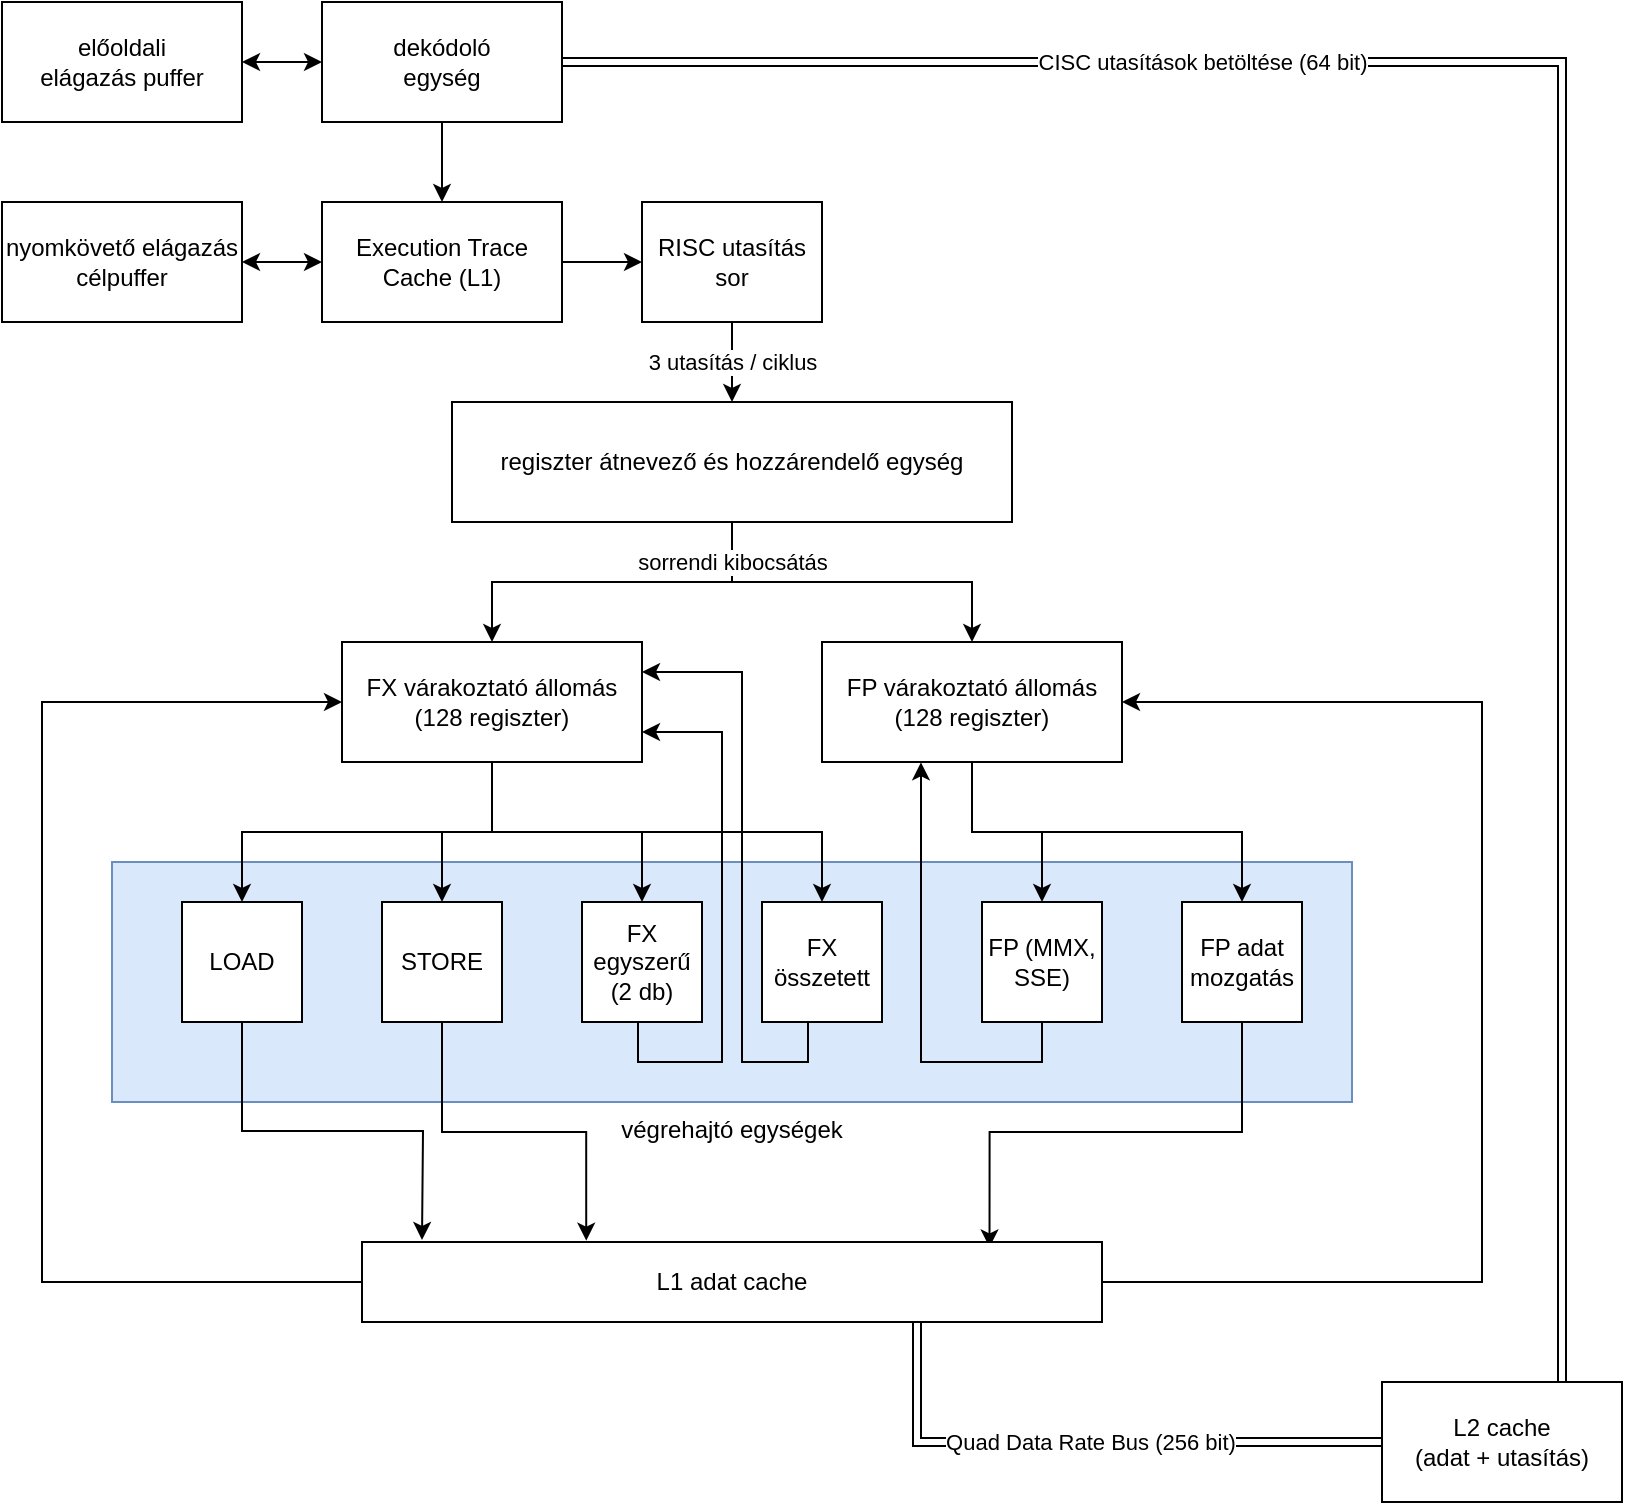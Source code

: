 <mxfile version="14.6.0" type="device"><diagram id="enTeX0fFoq3BzntorAyA" name="Page-1"><mxGraphModel dx="1409" dy="733" grid="1" gridSize="10" guides="1" tooltips="1" connect="1" arrows="1" fold="1" page="1" pageScale="1" pageWidth="2336" pageHeight="1654" math="0" shadow="0"><root><mxCell id="0"/><mxCell id="1" parent="0"/><mxCell id="G8WVqcD0UJwGU-Q0H8wy-22" value="végrehajtó egységek" style="rounded=0;whiteSpace=wrap;html=1;fillColor=#dae8fc;strokeColor=#6c8ebf;labelPosition=center;verticalLabelPosition=bottom;align=center;verticalAlign=top;" vertex="1" parent="1"><mxGeometry x="435" y="610" width="620" height="120" as="geometry"/></mxCell><mxCell id="G8WVqcD0UJwGU-Q0H8wy-3" style="edgeStyle=orthogonalEdgeStyle;rounded=0;orthogonalLoop=1;jettySize=auto;html=1;exitX=1;exitY=0.5;exitDx=0;exitDy=0;entryX=0;entryY=0.5;entryDx=0;entryDy=0;startArrow=classic;startFill=1;" edge="1" parent="1" source="G8WVqcD0UJwGU-Q0H8wy-1" target="G8WVqcD0UJwGU-Q0H8wy-2"><mxGeometry relative="1" as="geometry"/></mxCell><mxCell id="G8WVqcD0UJwGU-Q0H8wy-1" value="&lt;div&gt;előoldali&lt;/div&gt;&lt;div&gt;elágazás puffer&lt;br&gt;&lt;/div&gt;" style="rounded=0;whiteSpace=wrap;html=1;" vertex="1" parent="1"><mxGeometry x="380" y="180" width="120" height="60" as="geometry"/></mxCell><mxCell id="G8WVqcD0UJwGU-Q0H8wy-7" style="edgeStyle=orthogonalEdgeStyle;rounded=0;orthogonalLoop=1;jettySize=auto;html=1;exitX=0.5;exitY=1;exitDx=0;exitDy=0;entryX=0.5;entryY=0;entryDx=0;entryDy=0;startArrow=none;startFill=0;" edge="1" parent="1" source="G8WVqcD0UJwGU-Q0H8wy-2" target="G8WVqcD0UJwGU-Q0H8wy-5"><mxGeometry relative="1" as="geometry"/></mxCell><mxCell id="G8WVqcD0UJwGU-Q0H8wy-2" value="&lt;div&gt;dekódoló&lt;/div&gt;&lt;div&gt;egység&lt;br&gt;&lt;/div&gt;" style="rounded=0;whiteSpace=wrap;html=1;" vertex="1" parent="1"><mxGeometry x="540" y="180" width="120" height="60" as="geometry"/></mxCell><mxCell id="G8WVqcD0UJwGU-Q0H8wy-6" style="edgeStyle=orthogonalEdgeStyle;rounded=0;orthogonalLoop=1;jettySize=auto;html=1;exitX=1;exitY=0.5;exitDx=0;exitDy=0;entryX=0;entryY=0.5;entryDx=0;entryDy=0;startArrow=classic;startFill=1;" edge="1" parent="1" source="G8WVqcD0UJwGU-Q0H8wy-4" target="G8WVqcD0UJwGU-Q0H8wy-5"><mxGeometry relative="1" as="geometry"/></mxCell><mxCell id="G8WVqcD0UJwGU-Q0H8wy-4" value="nyomkövető elágazás célpuffer" style="rounded=0;whiteSpace=wrap;html=1;" vertex="1" parent="1"><mxGeometry x="380" y="280" width="120" height="60" as="geometry"/></mxCell><mxCell id="G8WVqcD0UJwGU-Q0H8wy-9" style="edgeStyle=orthogonalEdgeStyle;rounded=0;orthogonalLoop=1;jettySize=auto;html=1;exitX=1;exitY=0.5;exitDx=0;exitDy=0;entryX=0;entryY=0.5;entryDx=0;entryDy=0;startArrow=none;startFill=0;" edge="1" parent="1" source="G8WVqcD0UJwGU-Q0H8wy-5" target="G8WVqcD0UJwGU-Q0H8wy-8"><mxGeometry relative="1" as="geometry"/></mxCell><mxCell id="G8WVqcD0UJwGU-Q0H8wy-5" value="Execution Trace Cache (L1)" style="rounded=0;whiteSpace=wrap;html=1;" vertex="1" parent="1"><mxGeometry x="540" y="280" width="120" height="60" as="geometry"/></mxCell><mxCell id="G8WVqcD0UJwGU-Q0H8wy-11" value="3 utasítás / ciklus" style="edgeStyle=orthogonalEdgeStyle;rounded=0;orthogonalLoop=1;jettySize=auto;html=1;exitX=0.5;exitY=1;exitDx=0;exitDy=0;entryX=0.5;entryY=0;entryDx=0;entryDy=0;startArrow=none;startFill=0;" edge="1" parent="1" source="G8WVqcD0UJwGU-Q0H8wy-8" target="G8WVqcD0UJwGU-Q0H8wy-10"><mxGeometry relative="1" as="geometry"/></mxCell><mxCell id="G8WVqcD0UJwGU-Q0H8wy-8" value="RISC utasítás sor" style="rounded=0;whiteSpace=wrap;html=1;" vertex="1" parent="1"><mxGeometry x="700" y="280" width="90" height="60" as="geometry"/></mxCell><mxCell id="G8WVqcD0UJwGU-Q0H8wy-15" style="edgeStyle=orthogonalEdgeStyle;rounded=0;orthogonalLoop=1;jettySize=auto;html=1;exitX=0.5;exitY=1;exitDx=0;exitDy=0;entryX=0.5;entryY=0;entryDx=0;entryDy=0;startArrow=none;startFill=0;" edge="1" parent="1" source="G8WVqcD0UJwGU-Q0H8wy-10" target="G8WVqcD0UJwGU-Q0H8wy-13"><mxGeometry relative="1" as="geometry"/></mxCell><mxCell id="G8WVqcD0UJwGU-Q0H8wy-10" value="regiszter átnevező és hozzárendelő egység" style="rounded=0;whiteSpace=wrap;html=1;" vertex="1" parent="1"><mxGeometry x="605" y="380" width="280" height="60" as="geometry"/></mxCell><mxCell id="G8WVqcD0UJwGU-Q0H8wy-23" style="edgeStyle=orthogonalEdgeStyle;rounded=0;orthogonalLoop=1;jettySize=auto;html=1;exitX=0.5;exitY=1;exitDx=0;exitDy=0;startArrow=none;startFill=0;" edge="1" parent="1" source="G8WVqcD0UJwGU-Q0H8wy-12" target="G8WVqcD0UJwGU-Q0H8wy-16"><mxGeometry relative="1" as="geometry"/></mxCell><mxCell id="G8WVqcD0UJwGU-Q0H8wy-24" style="edgeStyle=orthogonalEdgeStyle;rounded=0;orthogonalLoop=1;jettySize=auto;html=1;exitX=0.5;exitY=1;exitDx=0;exitDy=0;startArrow=none;startFill=0;" edge="1" parent="1" source="G8WVqcD0UJwGU-Q0H8wy-12" target="G8WVqcD0UJwGU-Q0H8wy-17"><mxGeometry relative="1" as="geometry"/></mxCell><mxCell id="G8WVqcD0UJwGU-Q0H8wy-25" style="edgeStyle=orthogonalEdgeStyle;rounded=0;orthogonalLoop=1;jettySize=auto;html=1;exitX=0.5;exitY=1;exitDx=0;exitDy=0;entryX=0.5;entryY=0;entryDx=0;entryDy=0;startArrow=none;startFill=0;" edge="1" parent="1" source="G8WVqcD0UJwGU-Q0H8wy-12" target="G8WVqcD0UJwGU-Q0H8wy-18"><mxGeometry relative="1" as="geometry"/></mxCell><mxCell id="G8WVqcD0UJwGU-Q0H8wy-26" style="edgeStyle=orthogonalEdgeStyle;rounded=0;orthogonalLoop=1;jettySize=auto;html=1;exitX=0.5;exitY=1;exitDx=0;exitDy=0;startArrow=none;startFill=0;" edge="1" parent="1" source="G8WVqcD0UJwGU-Q0H8wy-12" target="G8WVqcD0UJwGU-Q0H8wy-19"><mxGeometry relative="1" as="geometry"/></mxCell><mxCell id="G8WVqcD0UJwGU-Q0H8wy-12" value="&lt;div&gt;FX várakoztató állomás&lt;/div&gt;&lt;div&gt;(128 regiszter)&lt;br&gt;&lt;/div&gt;" style="rounded=0;whiteSpace=wrap;html=1;" vertex="1" parent="1"><mxGeometry x="550" y="500" width="150" height="60" as="geometry"/></mxCell><mxCell id="G8WVqcD0UJwGU-Q0H8wy-31" style="edgeStyle=orthogonalEdgeStyle;rounded=0;orthogonalLoop=1;jettySize=auto;html=1;exitX=0.5;exitY=1;exitDx=0;exitDy=0;entryX=0.5;entryY=0;entryDx=0;entryDy=0;startArrow=none;startFill=0;" edge="1" parent="1" source="G8WVqcD0UJwGU-Q0H8wy-13" target="G8WVqcD0UJwGU-Q0H8wy-20"><mxGeometry relative="1" as="geometry"/></mxCell><mxCell id="G8WVqcD0UJwGU-Q0H8wy-32" style="edgeStyle=orthogonalEdgeStyle;rounded=0;orthogonalLoop=1;jettySize=auto;html=1;exitX=0.5;exitY=1;exitDx=0;exitDy=0;startArrow=none;startFill=0;" edge="1" parent="1" source="G8WVqcD0UJwGU-Q0H8wy-13" target="G8WVqcD0UJwGU-Q0H8wy-21"><mxGeometry relative="1" as="geometry"/></mxCell><mxCell id="G8WVqcD0UJwGU-Q0H8wy-13" value="&lt;div&gt;FP várakoztató állomás&lt;/div&gt;&lt;div&gt;(128 regiszter)&lt;br&gt;&lt;/div&gt;" style="rounded=0;whiteSpace=wrap;html=1;" vertex="1" parent="1"><mxGeometry x="790" y="500" width="150" height="60" as="geometry"/></mxCell><mxCell id="G8WVqcD0UJwGU-Q0H8wy-14" value="sorrendi kibocsátás" style="edgeStyle=orthogonalEdgeStyle;rounded=0;orthogonalLoop=1;jettySize=auto;html=1;exitX=0.5;exitY=1;exitDx=0;exitDy=0;entryX=0.5;entryY=0;entryDx=0;entryDy=0;startArrow=none;startFill=0;" edge="1" parent="1" source="G8WVqcD0UJwGU-Q0H8wy-10" target="G8WVqcD0UJwGU-Q0H8wy-12"><mxGeometry x="-0.778" relative="1" as="geometry"><mxPoint as="offset"/></mxGeometry></mxCell><mxCell id="G8WVqcD0UJwGU-Q0H8wy-35" style="edgeStyle=orthogonalEdgeStyle;rounded=0;orthogonalLoop=1;jettySize=auto;html=1;exitX=0.5;exitY=1;exitDx=0;exitDy=0;startArrow=none;startFill=0;" edge="1" parent="1" source="G8WVqcD0UJwGU-Q0H8wy-16"><mxGeometry relative="1" as="geometry"><mxPoint x="590" y="799" as="targetPoint"/></mxGeometry></mxCell><mxCell id="G8WVqcD0UJwGU-Q0H8wy-16" value="&lt;div&gt;LOAD&lt;/div&gt;" style="rounded=0;whiteSpace=wrap;html=1;" vertex="1" parent="1"><mxGeometry x="470" y="630" width="60" height="60" as="geometry"/></mxCell><mxCell id="G8WVqcD0UJwGU-Q0H8wy-36" style="edgeStyle=orthogonalEdgeStyle;rounded=0;orthogonalLoop=1;jettySize=auto;html=1;exitX=0.5;exitY=1;exitDx=0;exitDy=0;entryX=0.303;entryY=-0.017;entryDx=0;entryDy=0;entryPerimeter=0;startArrow=none;startFill=0;" edge="1" parent="1" source="G8WVqcD0UJwGU-Q0H8wy-17" target="G8WVqcD0UJwGU-Q0H8wy-34"><mxGeometry relative="1" as="geometry"/></mxCell><mxCell id="G8WVqcD0UJwGU-Q0H8wy-17" value="STORE" style="rounded=0;whiteSpace=wrap;html=1;" vertex="1" parent="1"><mxGeometry x="570" y="630" width="60" height="60" as="geometry"/></mxCell><mxCell id="G8WVqcD0UJwGU-Q0H8wy-27" style="edgeStyle=orthogonalEdgeStyle;rounded=0;orthogonalLoop=1;jettySize=auto;html=1;exitX=0.5;exitY=1;exitDx=0;exitDy=0;entryX=1;entryY=0.75;entryDx=0;entryDy=0;startArrow=none;startFill=0;" edge="1" parent="1" source="G8WVqcD0UJwGU-Q0H8wy-18" target="G8WVqcD0UJwGU-Q0H8wy-12"><mxGeometry relative="1" as="geometry"><Array as="points"><mxPoint x="698" y="710"/><mxPoint x="740" y="710"/><mxPoint x="740" y="545"/></Array></mxGeometry></mxCell><mxCell id="G8WVqcD0UJwGU-Q0H8wy-18" value="FX egyszerű&lt;br&gt;&lt;div&gt;(2 db)&lt;br&gt;&lt;/div&gt;" style="rounded=0;whiteSpace=wrap;html=1;" vertex="1" parent="1"><mxGeometry x="670" y="630" width="60" height="60" as="geometry"/></mxCell><mxCell id="G8WVqcD0UJwGU-Q0H8wy-30" style="edgeStyle=orthogonalEdgeStyle;rounded=0;orthogonalLoop=1;jettySize=auto;html=1;exitX=0.5;exitY=1;exitDx=0;exitDy=0;startArrow=none;startFill=0;entryX=1;entryY=0.25;entryDx=0;entryDy=0;" edge="1" parent="1" source="G8WVqcD0UJwGU-Q0H8wy-19" target="G8WVqcD0UJwGU-Q0H8wy-12"><mxGeometry relative="1" as="geometry"><mxPoint x="750" y="500" as="targetPoint"/><Array as="points"><mxPoint x="783" y="710"/><mxPoint x="750" y="710"/><mxPoint x="750" y="515"/></Array></mxGeometry></mxCell><mxCell id="G8WVqcD0UJwGU-Q0H8wy-19" value="FX összetett" style="rounded=0;whiteSpace=wrap;html=1;" vertex="1" parent="1"><mxGeometry x="760" y="630" width="60" height="60" as="geometry"/></mxCell><mxCell id="G8WVqcD0UJwGU-Q0H8wy-33" style="edgeStyle=orthogonalEdgeStyle;rounded=0;orthogonalLoop=1;jettySize=auto;html=1;exitX=0.5;exitY=1;exitDx=0;exitDy=0;entryX=0.33;entryY=1.003;entryDx=0;entryDy=0;entryPerimeter=0;startArrow=none;startFill=0;" edge="1" parent="1" source="G8WVqcD0UJwGU-Q0H8wy-20" target="G8WVqcD0UJwGU-Q0H8wy-13"><mxGeometry relative="1" as="geometry"/></mxCell><mxCell id="G8WVqcD0UJwGU-Q0H8wy-20" value="FP (MMX,&lt;div&gt;SSE)&lt;/div&gt;" style="rounded=0;whiteSpace=wrap;html=1;" vertex="1" parent="1"><mxGeometry x="870" y="630" width="60" height="60" as="geometry"/></mxCell><mxCell id="G8WVqcD0UJwGU-Q0H8wy-37" style="edgeStyle=orthogonalEdgeStyle;rounded=0;orthogonalLoop=1;jettySize=auto;html=1;exitX=0.5;exitY=1;exitDx=0;exitDy=0;entryX=0.848;entryY=0.067;entryDx=0;entryDy=0;entryPerimeter=0;startArrow=none;startFill=0;" edge="1" parent="1" source="G8WVqcD0UJwGU-Q0H8wy-21" target="G8WVqcD0UJwGU-Q0H8wy-34"><mxGeometry relative="1" as="geometry"/></mxCell><mxCell id="G8WVqcD0UJwGU-Q0H8wy-21" value="&lt;div&gt;FP adat&lt;/div&gt;&lt;div&gt;mozgatás&lt;/div&gt;" style="rounded=0;whiteSpace=wrap;html=1;" vertex="1" parent="1"><mxGeometry x="970" y="630" width="60" height="60" as="geometry"/></mxCell><mxCell id="G8WVqcD0UJwGU-Q0H8wy-38" style="edgeStyle=orthogonalEdgeStyle;rounded=0;orthogonalLoop=1;jettySize=auto;html=1;exitX=0;exitY=0.5;exitDx=0;exitDy=0;entryX=0;entryY=0.5;entryDx=0;entryDy=0;startArrow=none;startFill=0;" edge="1" parent="1" source="G8WVqcD0UJwGU-Q0H8wy-34" target="G8WVqcD0UJwGU-Q0H8wy-12"><mxGeometry relative="1" as="geometry"><Array as="points"><mxPoint x="400" y="820"/><mxPoint x="400" y="530"/></Array></mxGeometry></mxCell><mxCell id="G8WVqcD0UJwGU-Q0H8wy-39" style="edgeStyle=orthogonalEdgeStyle;rounded=0;orthogonalLoop=1;jettySize=auto;html=1;exitX=1;exitY=0.5;exitDx=0;exitDy=0;entryX=1;entryY=0.5;entryDx=0;entryDy=0;startArrow=none;startFill=0;" edge="1" parent="1" source="G8WVqcD0UJwGU-Q0H8wy-34" target="G8WVqcD0UJwGU-Q0H8wy-13"><mxGeometry relative="1" as="geometry"><Array as="points"><mxPoint x="1120" y="820"/><mxPoint x="1120" y="530"/></Array></mxGeometry></mxCell><mxCell id="G8WVqcD0UJwGU-Q0H8wy-34" value="L1 adat cache" style="rounded=0;whiteSpace=wrap;html=1;" vertex="1" parent="1"><mxGeometry x="560" y="800" width="370" height="40" as="geometry"/></mxCell><mxCell id="G8WVqcD0UJwGU-Q0H8wy-41" value="Quad Data Rate Bus (256 bit)" style="edgeStyle=orthogonalEdgeStyle;rounded=0;orthogonalLoop=1;jettySize=auto;html=1;exitX=0;exitY=0.5;exitDx=0;exitDy=0;entryX=0.75;entryY=1;entryDx=0;entryDy=0;startArrow=none;startFill=0;shape=link;" edge="1" parent="1" source="G8WVqcD0UJwGU-Q0H8wy-40" target="G8WVqcD0UJwGU-Q0H8wy-34"><mxGeometry relative="1" as="geometry"/></mxCell><mxCell id="G8WVqcD0UJwGU-Q0H8wy-42" value="CISC utasítások betöltése (64 bit)" style="edgeStyle=orthogonalEdgeStyle;shape=link;rounded=0;orthogonalLoop=1;jettySize=auto;html=1;exitX=0.75;exitY=0;exitDx=0;exitDy=0;entryX=1;entryY=0.5;entryDx=0;entryDy=0;startArrow=none;startFill=0;" edge="1" parent="1" source="G8WVqcD0UJwGU-Q0H8wy-40" target="G8WVqcD0UJwGU-Q0H8wy-2"><mxGeometry x="0.448" relative="1" as="geometry"><mxPoint as="offset"/></mxGeometry></mxCell><mxCell id="G8WVqcD0UJwGU-Q0H8wy-40" value="&lt;div&gt;L2 cache&lt;/div&gt;&lt;div&gt;(adat + utasítás)&lt;br&gt;&lt;/div&gt;" style="rounded=0;whiteSpace=wrap;html=1;" vertex="1" parent="1"><mxGeometry x="1070" y="870" width="120" height="60" as="geometry"/></mxCell></root></mxGraphModel></diagram></mxfile>